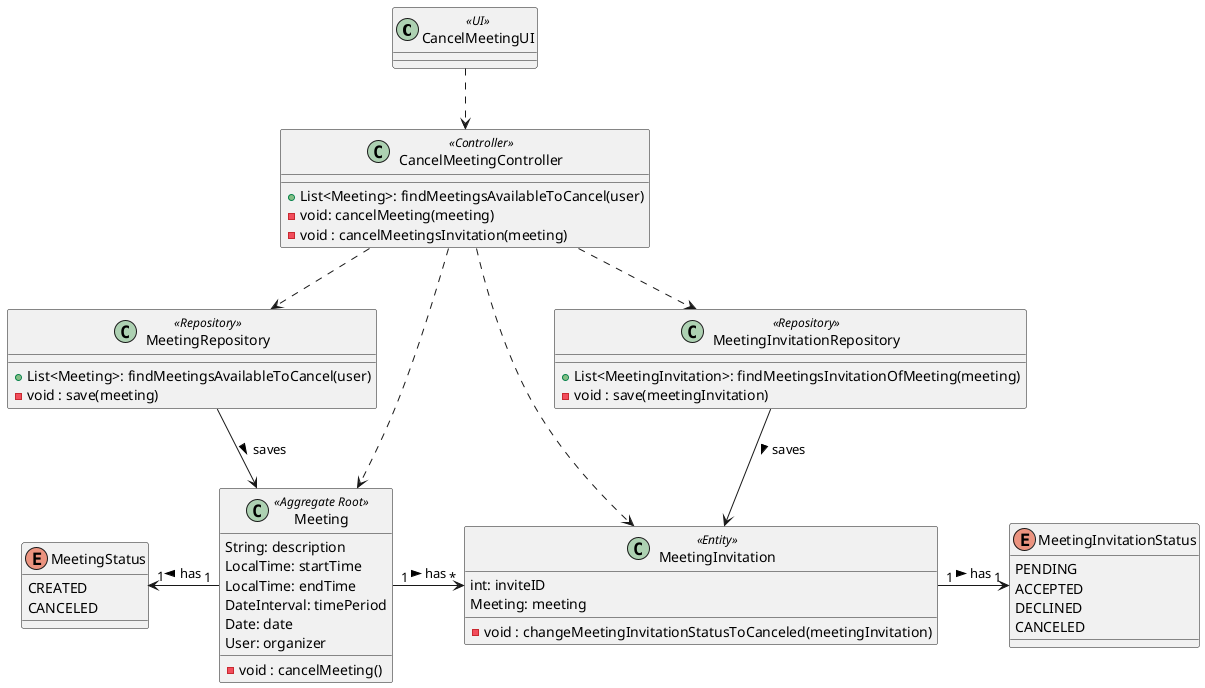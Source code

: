 @startuml

class CancelMeetingUI <<UI>> {
}

class CancelMeetingController <<Controller>> {
    + List<Meeting>: findMeetingsAvailableToCancel(user)
    - void: cancelMeeting(meeting)
    - void : cancelMeetingsInvitation(meeting)
}

class MeetingRepository <<Repository>> {
    + List<Meeting>: findMeetingsAvailableToCancel(user)
    - void : save(meeting)
}


class Meeting <<Aggregate Root>>{
    String: description
    LocalTime: startTime
    LocalTime: endTime
    DateInterval: timePeriod
    Date: date
    User: organizer
    - void : cancelMeeting()
}

class MeetingInvitation <<Entity>>{
    int: inviteID
    Meeting: meeting

    - void : changeMeetingInvitationStatusToCanceled(meetingInvitation)

}

enum MeetingInvitationStatus {
    PENDING
    ACCEPTED
    DECLINED
    CANCELED
}

enum MeetingStatus{
    CREATED
    CANCELED
}


class MeetingInvitationRepository <<Repository>> {
    + List<MeetingInvitation>: findMeetingsInvitationOfMeeting(meeting)
    - void : save(meetingInvitation)
}


Meeting "1" -> "*" MeetingInvitation : has >
MeetingInvitation "1" -> "1" MeetingInvitationStatus : has >
Meeting "1" -left-> "1" MeetingStatus : has >

CancelMeetingUI ..> CancelMeetingController
CancelMeetingController ..> MeetingRepository
CancelMeetingController ..> MeetingInvitationRepository

CancelMeetingController ..> Meeting
CancelMeetingController ..> MeetingInvitation

MeetingRepository --> Meeting : saves >
MeetingInvitationRepository --> MeetingInvitation : saves >

@enduml
